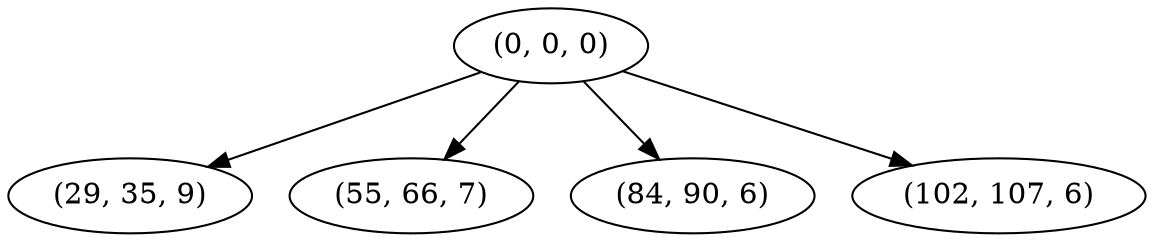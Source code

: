 digraph tree {
    "(0, 0, 0)";
    "(29, 35, 9)";
    "(55, 66, 7)";
    "(84, 90, 6)";
    "(102, 107, 6)";
    "(0, 0, 0)" -> "(29, 35, 9)";
    "(0, 0, 0)" -> "(55, 66, 7)";
    "(0, 0, 0)" -> "(84, 90, 6)";
    "(0, 0, 0)" -> "(102, 107, 6)";
}
